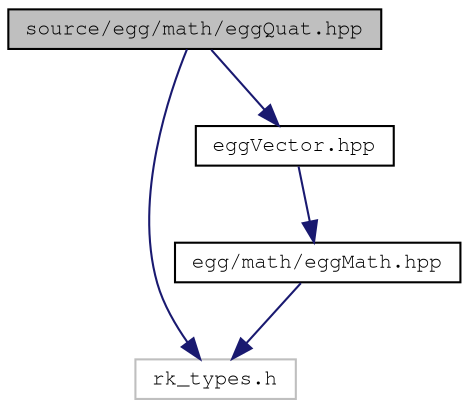 digraph "source/egg/math/eggQuat.hpp"
{
 // LATEX_PDF_SIZE
  edge [fontname="FreeMono",fontsize="10",labelfontname="FreeMono",labelfontsize="10"];
  node [fontname="FreeMono",fontsize="10",shape=record];
  Node1 [label="source/egg/math/eggQuat.hpp",height=0.2,width=0.4,color="black", fillcolor="grey75", style="filled", fontcolor="black",tooltip="TODO."];
  Node1 -> Node2 [color="midnightblue",fontsize="10",style="solid",fontname="FreeMono"];
  Node2 [label="rk_types.h",height=0.2,width=0.4,color="grey75", fillcolor="white", style="filled",tooltip=" "];
  Node1 -> Node3 [color="midnightblue",fontsize="10",style="solid",fontname="FreeMono"];
  Node3 [label="eggVector.hpp",height=0.2,width=0.4,color="black", fillcolor="white", style="filled",URL="$egg_vector_8hpp.html",tooltip="TODO."];
  Node3 -> Node4 [color="midnightblue",fontsize="10",style="solid",fontname="FreeMono"];
  Node4 [label="egg/math/eggMath.hpp",height=0.2,width=0.4,color="black", fillcolor="white", style="filled",URL="$egg_math_8hpp.html",tooltip="Provides a compile-time generic interface for performing basic math operations on a certain type."];
  Node4 -> Node2 [color="midnightblue",fontsize="10",style="solid",fontname="FreeMono"];
}
